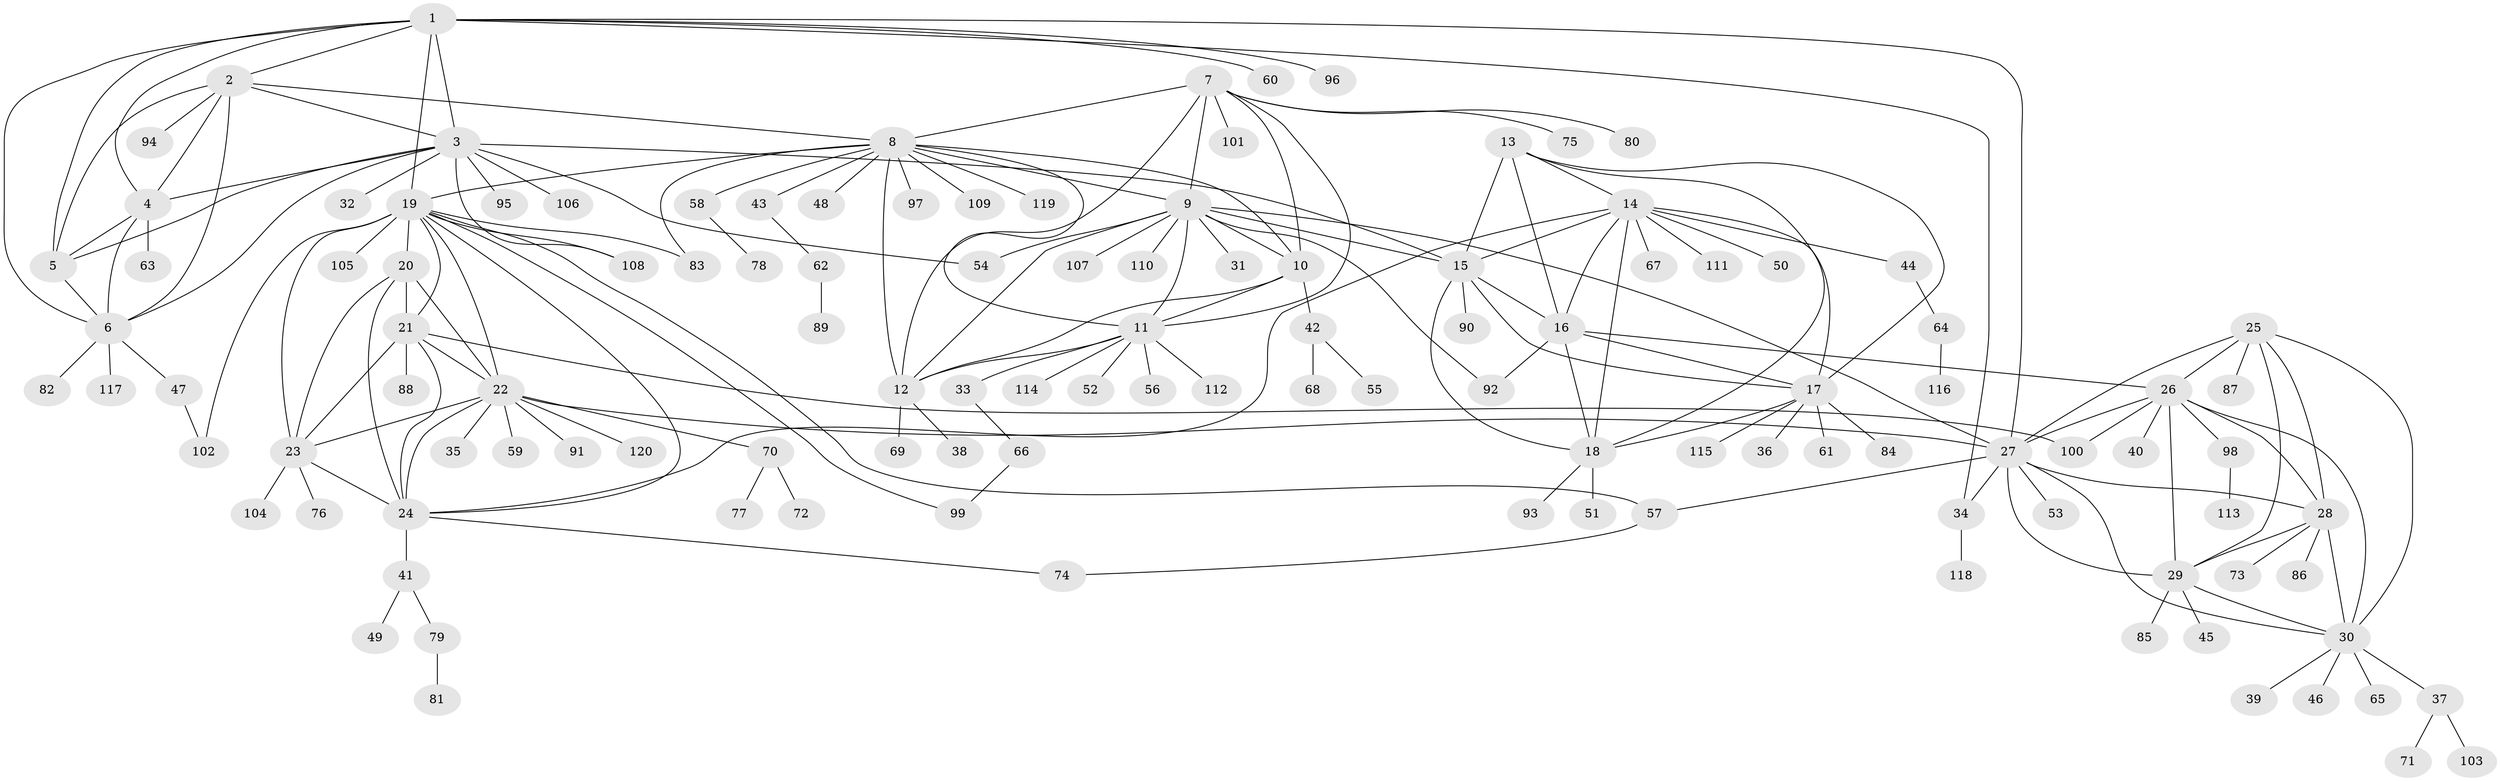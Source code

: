 // Generated by graph-tools (version 1.1) at 2025/02/03/09/25 03:02:31]
// undirected, 120 vertices, 185 edges
graph export_dot {
graph [start="1"]
  node [color=gray90,style=filled];
  1;
  2;
  3;
  4;
  5;
  6;
  7;
  8;
  9;
  10;
  11;
  12;
  13;
  14;
  15;
  16;
  17;
  18;
  19;
  20;
  21;
  22;
  23;
  24;
  25;
  26;
  27;
  28;
  29;
  30;
  31;
  32;
  33;
  34;
  35;
  36;
  37;
  38;
  39;
  40;
  41;
  42;
  43;
  44;
  45;
  46;
  47;
  48;
  49;
  50;
  51;
  52;
  53;
  54;
  55;
  56;
  57;
  58;
  59;
  60;
  61;
  62;
  63;
  64;
  65;
  66;
  67;
  68;
  69;
  70;
  71;
  72;
  73;
  74;
  75;
  76;
  77;
  78;
  79;
  80;
  81;
  82;
  83;
  84;
  85;
  86;
  87;
  88;
  89;
  90;
  91;
  92;
  93;
  94;
  95;
  96;
  97;
  98;
  99;
  100;
  101;
  102;
  103;
  104;
  105;
  106;
  107;
  108;
  109;
  110;
  111;
  112;
  113;
  114;
  115;
  116;
  117;
  118;
  119;
  120;
  1 -- 2;
  1 -- 3;
  1 -- 4;
  1 -- 5;
  1 -- 6;
  1 -- 19;
  1 -- 27;
  1 -- 34;
  1 -- 60;
  1 -- 96;
  2 -- 3;
  2 -- 4;
  2 -- 5;
  2 -- 6;
  2 -- 8;
  2 -- 94;
  3 -- 4;
  3 -- 5;
  3 -- 6;
  3 -- 15;
  3 -- 32;
  3 -- 54;
  3 -- 95;
  3 -- 106;
  3 -- 108;
  4 -- 5;
  4 -- 6;
  4 -- 63;
  5 -- 6;
  6 -- 47;
  6 -- 82;
  6 -- 117;
  7 -- 8;
  7 -- 9;
  7 -- 10;
  7 -- 11;
  7 -- 12;
  7 -- 75;
  7 -- 80;
  7 -- 101;
  8 -- 9;
  8 -- 10;
  8 -- 11;
  8 -- 12;
  8 -- 19;
  8 -- 43;
  8 -- 48;
  8 -- 58;
  8 -- 83;
  8 -- 97;
  8 -- 109;
  8 -- 119;
  9 -- 10;
  9 -- 11;
  9 -- 12;
  9 -- 15;
  9 -- 27;
  9 -- 31;
  9 -- 54;
  9 -- 92;
  9 -- 107;
  9 -- 110;
  10 -- 11;
  10 -- 12;
  10 -- 42;
  11 -- 12;
  11 -- 33;
  11 -- 52;
  11 -- 56;
  11 -- 112;
  11 -- 114;
  12 -- 38;
  12 -- 69;
  13 -- 14;
  13 -- 15;
  13 -- 16;
  13 -- 17;
  13 -- 18;
  14 -- 15;
  14 -- 16;
  14 -- 17;
  14 -- 18;
  14 -- 24;
  14 -- 44;
  14 -- 50;
  14 -- 67;
  14 -- 111;
  15 -- 16;
  15 -- 17;
  15 -- 18;
  15 -- 90;
  16 -- 17;
  16 -- 18;
  16 -- 26;
  16 -- 92;
  17 -- 18;
  17 -- 36;
  17 -- 61;
  17 -- 84;
  17 -- 115;
  18 -- 51;
  18 -- 93;
  19 -- 20;
  19 -- 21;
  19 -- 22;
  19 -- 23;
  19 -- 24;
  19 -- 57;
  19 -- 83;
  19 -- 99;
  19 -- 102;
  19 -- 105;
  19 -- 108;
  20 -- 21;
  20 -- 22;
  20 -- 23;
  20 -- 24;
  21 -- 22;
  21 -- 23;
  21 -- 24;
  21 -- 88;
  21 -- 100;
  22 -- 23;
  22 -- 24;
  22 -- 27;
  22 -- 35;
  22 -- 59;
  22 -- 70;
  22 -- 91;
  22 -- 120;
  23 -- 24;
  23 -- 76;
  23 -- 104;
  24 -- 41;
  24 -- 74;
  25 -- 26;
  25 -- 27;
  25 -- 28;
  25 -- 29;
  25 -- 30;
  25 -- 87;
  26 -- 27;
  26 -- 28;
  26 -- 29;
  26 -- 30;
  26 -- 40;
  26 -- 98;
  26 -- 100;
  27 -- 28;
  27 -- 29;
  27 -- 30;
  27 -- 34;
  27 -- 53;
  27 -- 57;
  28 -- 29;
  28 -- 30;
  28 -- 73;
  28 -- 86;
  29 -- 30;
  29 -- 45;
  29 -- 85;
  30 -- 37;
  30 -- 39;
  30 -- 46;
  30 -- 65;
  33 -- 66;
  34 -- 118;
  37 -- 71;
  37 -- 103;
  41 -- 49;
  41 -- 79;
  42 -- 55;
  42 -- 68;
  43 -- 62;
  44 -- 64;
  47 -- 102;
  57 -- 74;
  58 -- 78;
  62 -- 89;
  64 -- 116;
  66 -- 99;
  70 -- 72;
  70 -- 77;
  79 -- 81;
  98 -- 113;
}
